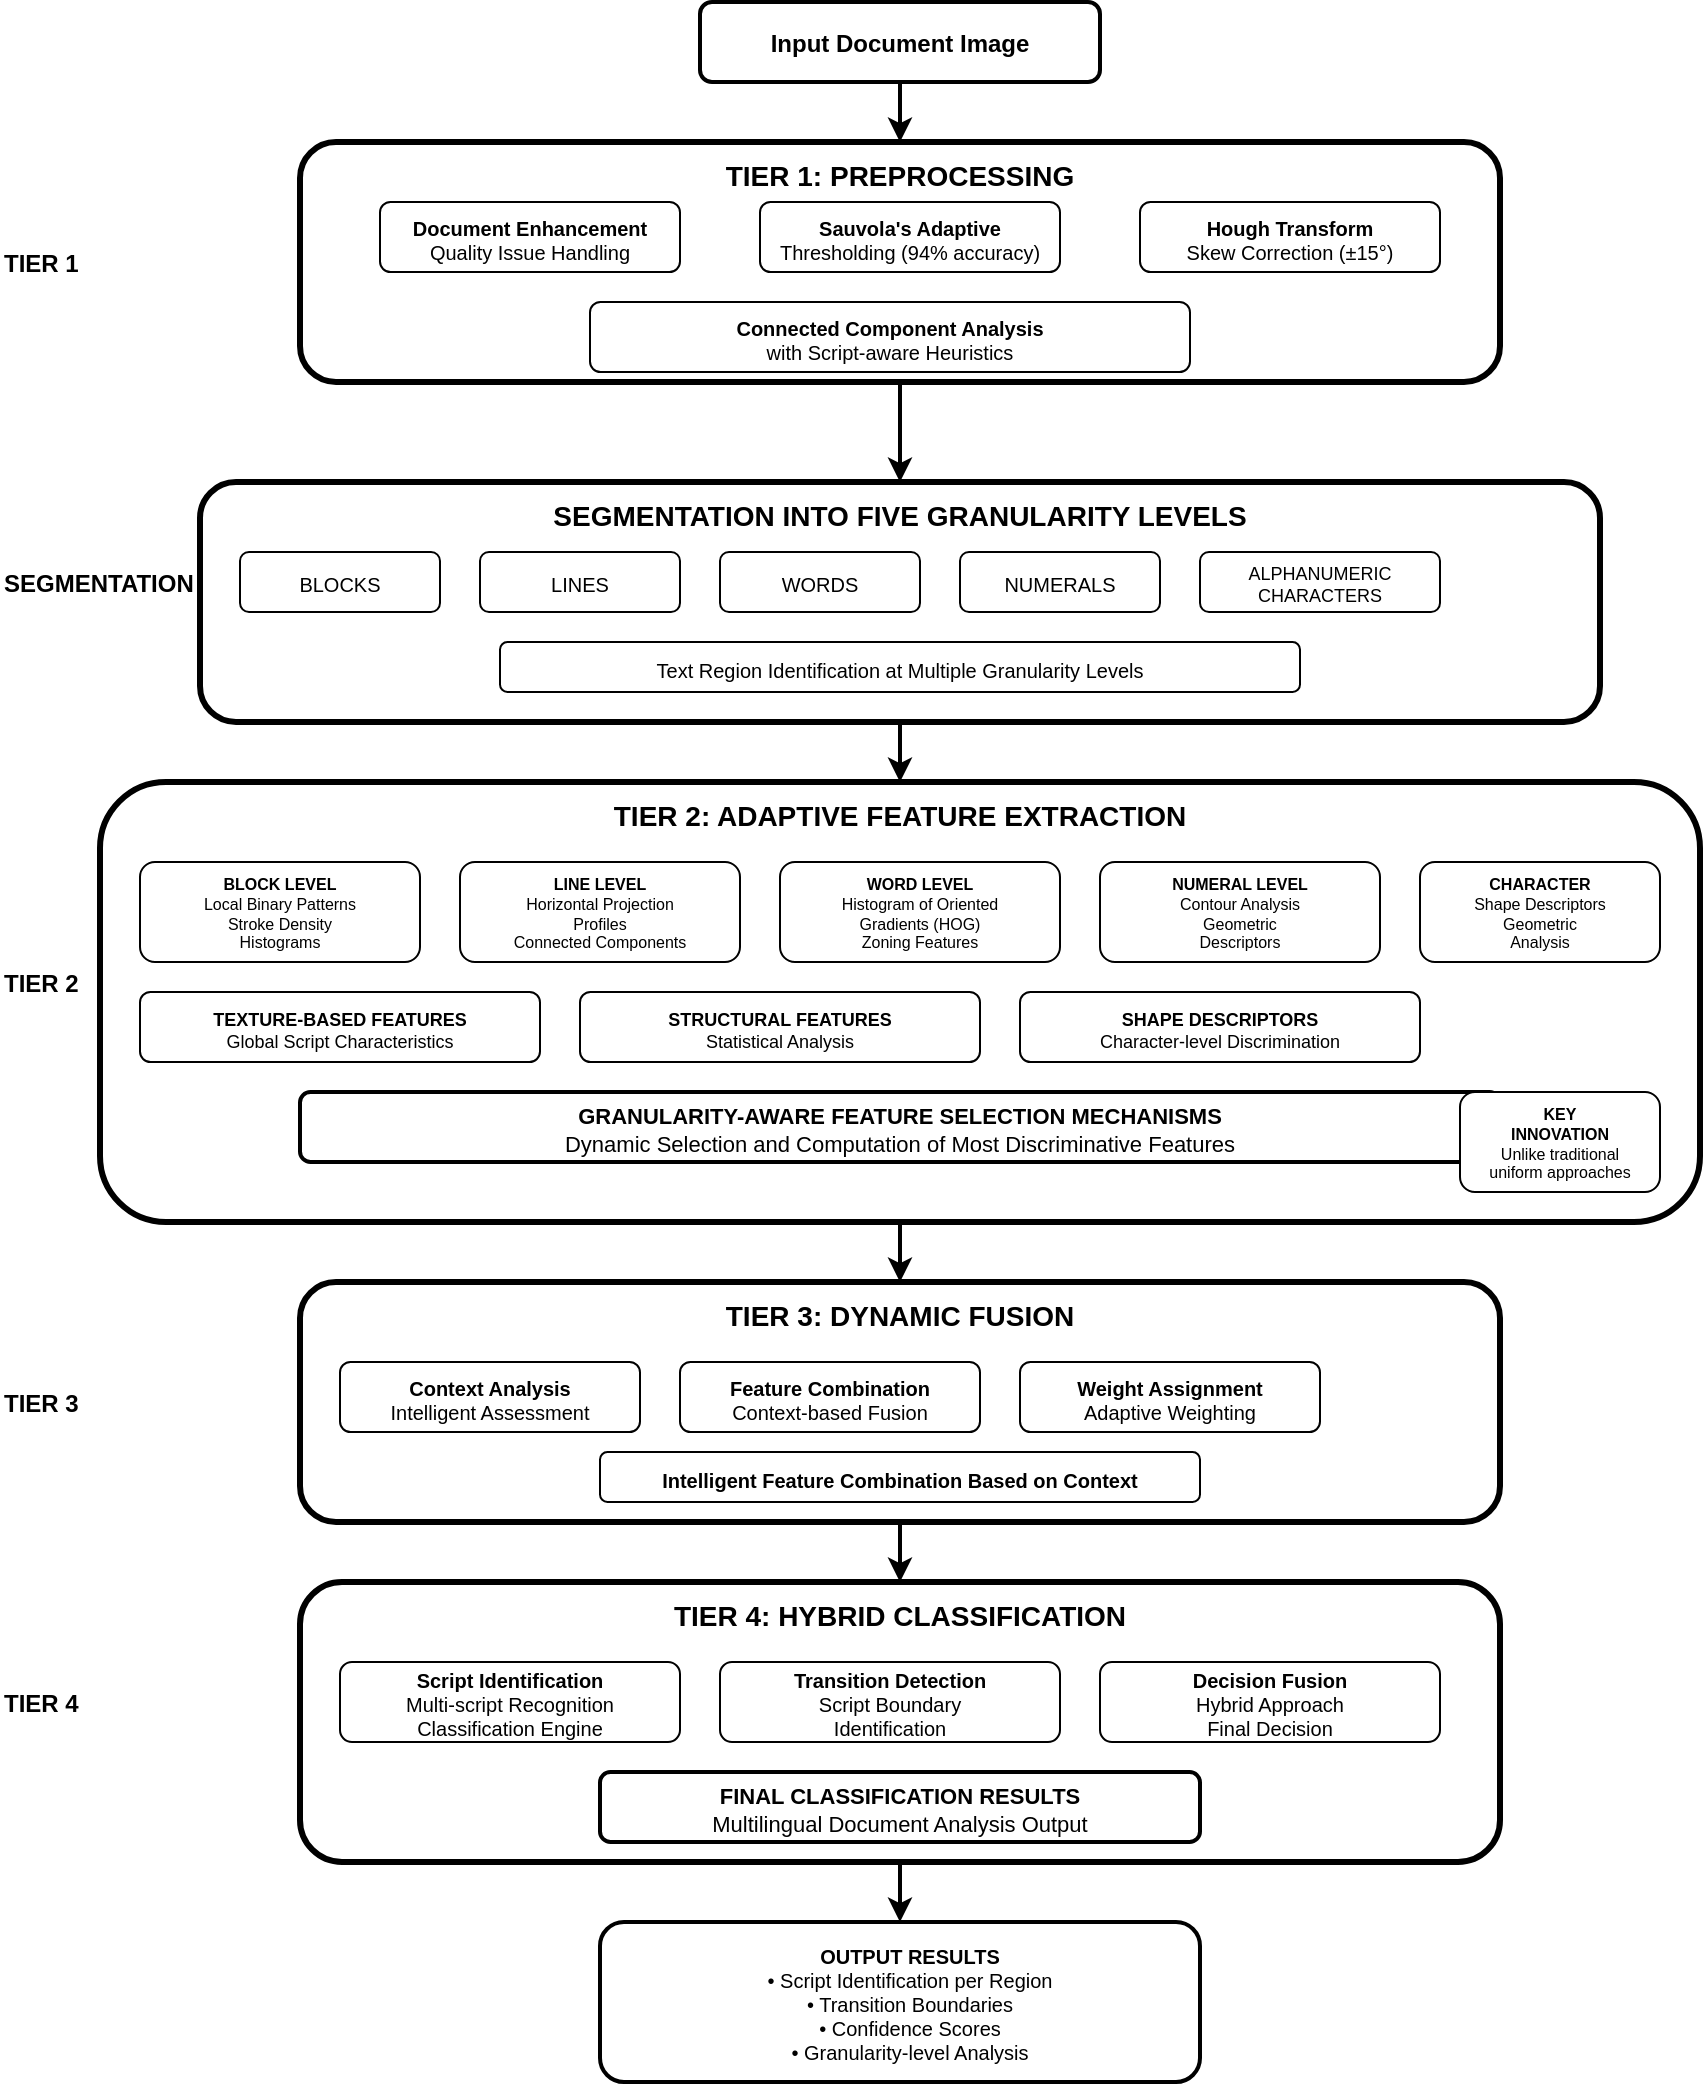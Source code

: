 <mxfile version="28.2.0">
  <diagram name="MSAFF Framework" id="msaff-complete-architecture">
    <mxGraphModel dx="994" dy="540" grid="1" gridSize="10" guides="1" tooltips="1" connect="1" arrows="1" fold="1" page="1" pageScale="1" pageWidth="1000" pageHeight="1400" math="0" shadow="0">
      <root>
        <mxCell id="0" />
        <mxCell id="1" parent="0" />
        <mxCell id="input" value="Input Document Image" style="rounded=1;whiteSpace=wrap;html=1;strokeWidth=2;fontStyle=1;fontSize=12;spacingTop=2;" parent="1" vertex="1">
          <mxGeometry x="400" y="50" width="200" height="40" as="geometry" />
        </mxCell>
        <mxCell id="arrow1" style="edgeStyle=orthogonalEdgeStyle;rounded=0;orthogonalLoop=1;jettySize=auto;html=1;strokeWidth=2;spacingTop=2;" parent="1" source="input" target="tier1" edge="1">
          <mxGeometry relative="1" as="geometry" />
        </mxCell>
        <mxCell id="tier1" value="TIER 1: PREPROCESSING" style="rounded=1;whiteSpace=wrap;html=1;strokeWidth=3;verticalAlign=top;spacingTop=2;imageAspect=0;fontSize=14;fontStyle=1" parent="1" vertex="1">
          <mxGeometry x="200" y="120" width="600" height="120" as="geometry" />
        </mxCell>
        <mxCell id="doc-enhance" value="&lt;b&gt;Document Enhancement&lt;/b&gt;&lt;br&gt;Quality Issue Handling" style="rounded=1;whiteSpace=wrap;html=1;fontSize=10;spacingTop=2;" parent="1" vertex="1">
          <mxGeometry x="240" y="150" width="150" height="35" as="geometry" />
        </mxCell>
        <mxCell id="binarization" value="&lt;b&gt;Sauvola&#39;s Adaptive&lt;/b&gt;&lt;br&gt;Thresholding (94% accuracy)" style="rounded=1;whiteSpace=wrap;html=1;fontSize=10;spacingTop=2;" parent="1" vertex="1">
          <mxGeometry x="430" y="150" width="150" height="35" as="geometry" />
        </mxCell>
        <mxCell id="skew" value="&lt;b&gt;Hough Transform&lt;/b&gt;&lt;br&gt;Skew Correction (±15°)" style="rounded=1;whiteSpace=wrap;html=1;fontSize=10;spacingTop=2;" parent="1" vertex="1">
          <mxGeometry x="620" y="150" width="150" height="35" as="geometry" />
        </mxCell>
        <mxCell id="seg-engine" value="&lt;b&gt;Connected Component Analysis&lt;/b&gt;&lt;br&gt;with Script-aware Heuristics" style="rounded=1;whiteSpace=wrap;html=1;fontSize=10;spacingTop=2;" parent="1" vertex="1">
          <mxGeometry x="345" y="200" width="300" height="35" as="geometry" />
        </mxCell>
        <mxCell id="arrow2" style="edgeStyle=orthogonalEdgeStyle;rounded=0;orthogonalLoop=1;jettySize=auto;html=1;strokeWidth=2;spacingTop=2;" parent="1" source="tier1" target="segmentation" edge="1">
          <mxGeometry relative="1" as="geometry" />
        </mxCell>
        <mxCell id="segmentation" value="SEGMENTATION INTO FIVE GRANULARITY LEVELS" style="rounded=1;whiteSpace=wrap;html=1;strokeWidth=3;verticalAlign=top;spacingTop=2;fontSize=14;fontStyle=1;spacingBottom=0;" parent="1" vertex="1">
          <mxGeometry x="150" y="290" width="700" height="120" as="geometry" />
        </mxCell>
        <mxCell id="blocks" value="BLOCKS" style="rounded=1;whiteSpace=wrap;html=1;fontSize=10;spacingTop=2;" parent="1" vertex="1">
          <mxGeometry x="170" y="325" width="100" height="30" as="geometry" />
        </mxCell>
        <mxCell id="lines" value="LINES" style="rounded=1;whiteSpace=wrap;html=1;fontSize=10;spacingTop=2;" parent="1" vertex="1">
          <mxGeometry x="290" y="325" width="100" height="30" as="geometry" />
        </mxCell>
        <mxCell id="words" value="WORDS" style="rounded=1;whiteSpace=wrap;html=1;fontSize=10;spacingTop=2;" parent="1" vertex="1">
          <mxGeometry x="410" y="325" width="100" height="30" as="geometry" />
        </mxCell>
        <mxCell id="numerals" value="NUMERALS" style="rounded=1;whiteSpace=wrap;html=1;fontSize=10;spacingTop=2;" parent="1" vertex="1">
          <mxGeometry x="530" y="325" width="100" height="30" as="geometry" />
        </mxCell>
        <mxCell id="alphanumeric" value="ALPHANUMERIC&lt;br&gt;CHARACTERS" style="rounded=1;whiteSpace=wrap;html=1;fontSize=9;spacingTop=2;" parent="1" vertex="1">
          <mxGeometry x="650" y="325" width="120" height="30" as="geometry" />
        </mxCell>
        <mxCell id="text-region" value="Text Region Identification at Multiple Granularity Levels" style="rounded=1;whiteSpace=wrap;html=1;fontSize=10;spacingTop=2;" parent="1" vertex="1">
          <mxGeometry x="300" y="370" width="400" height="25" as="geometry" />
        </mxCell>
        <mxCell id="arrow3" style="edgeStyle=orthogonalEdgeStyle;rounded=0;orthogonalLoop=1;jettySize=auto;html=1;strokeWidth=2;spacingTop=2;" parent="1" source="segmentation" target="tier2" edge="1">
          <mxGeometry relative="1" as="geometry" />
        </mxCell>
        <mxCell id="tier2" value="TIER 2: ADAPTIVE FEATURE EXTRACTION" style="rounded=1;whiteSpace=wrap;html=1;strokeWidth=3;fontSize=14;fontStyle=1;verticalAlign=top;spacingTop=2;" parent="1" vertex="1">
          <mxGeometry x="100" y="440" width="800" height="220" as="geometry" />
        </mxCell>
        <mxCell id="block-features" value="&lt;b&gt;BLOCK LEVEL&lt;/b&gt;&lt;br&gt;Local Binary Patterns&lt;br&gt;Stroke Density&lt;br&gt;Histograms" style="rounded=1;whiteSpace=wrap;html=1;fontSize=8;spacingTop=2;" parent="1" vertex="1">
          <mxGeometry x="120" y="480" width="140" height="50" as="geometry" />
        </mxCell>
        <mxCell id="line-features" value="&lt;b&gt;LINE LEVEL&lt;/b&gt;&lt;br&gt;Horizontal Projection&lt;br&gt;Profiles&lt;br&gt;Connected Components" style="rounded=1;whiteSpace=wrap;html=1;fontSize=8;spacingTop=2;" parent="1" vertex="1">
          <mxGeometry x="280" y="480" width="140" height="50" as="geometry" />
        </mxCell>
        <mxCell id="word-features" value="&lt;b&gt;WORD LEVEL&lt;/b&gt;&lt;br&gt;Histogram of Oriented&lt;br&gt;Gradients (HOG)&lt;br&gt;Zoning Features" style="rounded=1;whiteSpace=wrap;html=1;fontSize=8;spacingTop=2;" parent="1" vertex="1">
          <mxGeometry x="440" y="480" width="140" height="50" as="geometry" />
        </mxCell>
        <mxCell id="numeral-features" value="&lt;b&gt;NUMERAL LEVEL&lt;/b&gt;&lt;br&gt;Contour Analysis&lt;br&gt;Geometric&lt;br&gt;Descriptors" style="rounded=1;whiteSpace=wrap;html=1;fontSize=8;spacingTop=2;" parent="1" vertex="1">
          <mxGeometry x="600" y="480" width="140" height="50" as="geometry" />
        </mxCell>
        <mxCell id="char-features" value="&lt;b&gt;CHARACTER&lt;/b&gt;&lt;br&gt;Shape Descriptors&lt;br&gt;Geometric&lt;br&gt;Analysis" style="rounded=1;whiteSpace=wrap;html=1;fontSize=8;spacingTop=2;" parent="1" vertex="1">
          <mxGeometry x="760" y="480" width="120" height="50" as="geometry" />
        </mxCell>
        <mxCell id="texture-features" value="&lt;b&gt;TEXTURE-BASED FEATURES&lt;/b&gt;&lt;br&gt;Global Script Characteristics" style="rounded=1;whiteSpace=wrap;html=1;fontSize=9;spacingTop=2;" parent="1" vertex="1">
          <mxGeometry x="120" y="545" width="200" height="35" as="geometry" />
        </mxCell>
        <mxCell id="structural-features" value="&lt;b&gt;STRUCTURAL FEATURES&lt;/b&gt;&lt;br&gt;Statistical Analysis" style="rounded=1;whiteSpace=wrap;html=1;fontSize=9;spacingTop=2;" parent="1" vertex="1">
          <mxGeometry x="340" y="545" width="200" height="35" as="geometry" />
        </mxCell>
        <mxCell id="shape-features" value="&lt;b&gt;SHAPE DESCRIPTORS&lt;/b&gt;&lt;br&gt;Character-level Discrimination" style="rounded=1;whiteSpace=wrap;html=1;fontSize=9;spacingTop=2;" parent="1" vertex="1">
          <mxGeometry x="560" y="545" width="200" height="35" as="geometry" />
        </mxCell>
        <mxCell id="gran-selection" value="&lt;b&gt;GRANULARITY-AWARE FEATURE SELECTION MECHANISMS&lt;/b&gt;&lt;br&gt;Dynamic Selection and Computation of Most Discriminative Features" style="rounded=1;whiteSpace=wrap;html=1;strokeWidth=2;fontSize=11;spacingTop=2;" parent="1" vertex="1">
          <mxGeometry x="200" y="595" width="600" height="35" as="geometry" />
        </mxCell>
        <mxCell id="innovation" value="&lt;b&gt;KEY&lt;br&gt;INNOVATION&lt;/b&gt;&lt;br&gt;Unlike traditional&lt;br&gt;uniform approaches" style="rounded=1;whiteSpace=wrap;html=1;strokeStyle=dashed;fontSize=8;spacingTop=2;" parent="1" vertex="1">
          <mxGeometry x="780" y="595" width="100" height="50" as="geometry" />
        </mxCell>
        <mxCell id="arrow4" style="edgeStyle=orthogonalEdgeStyle;rounded=0;orthogonalLoop=1;jettySize=auto;html=1;strokeWidth=2;spacingTop=2;" parent="1" source="tier2" target="tier3" edge="1">
          <mxGeometry relative="1" as="geometry" />
        </mxCell>
        <mxCell id="tier3" value="TIER 3: DYNAMIC FUSION" style="rounded=1;whiteSpace=wrap;html=1;strokeWidth=3;fontSize=14;fontStyle=1;verticalAlign=top;spacingTop=2;" parent="1" vertex="1">
          <mxGeometry x="200" y="690" width="600" height="120" as="geometry" />
        </mxCell>
        <mxCell id="context-analysis" value="&lt;b&gt;Context Analysis&lt;/b&gt;&lt;br&gt;Intelligent Assessment" style="rounded=1;whiteSpace=wrap;html=1;fontSize=10;spacingTop=2;" parent="1" vertex="1">
          <mxGeometry x="220" y="730" width="150" height="35" as="geometry" />
        </mxCell>
        <mxCell id="feature-combination" value="&lt;b&gt;Feature Combination&lt;/b&gt;&lt;br&gt;Context-based Fusion" style="rounded=1;whiteSpace=wrap;html=1;fontSize=10;spacingTop=2;" parent="1" vertex="1">
          <mxGeometry x="390" y="730" width="150" height="35" as="geometry" />
        </mxCell>
        <mxCell id="weight-assignment" value="&lt;b&gt;Weight Assignment&lt;/b&gt;&lt;br&gt;Adaptive Weighting" style="rounded=1;whiteSpace=wrap;html=1;fontSize=10;spacingTop=2;" parent="1" vertex="1">
          <mxGeometry x="560" y="730" width="150" height="35" as="geometry" />
        </mxCell>
        <mxCell id="intelligent-fusion" value="&lt;b&gt;Intelligent Feature Combination Based on Context&lt;/b&gt;" style="rounded=1;whiteSpace=wrap;html=1;fontSize=10;spacingTop=2;" parent="1" vertex="1">
          <mxGeometry x="350" y="775" width="300" height="25" as="geometry" />
        </mxCell>
        <mxCell id="arrow5" style="edgeStyle=orthogonalEdgeStyle;rounded=0;orthogonalLoop=1;jettySize=auto;html=1;strokeWidth=2;spacingTop=2;" parent="1" source="tier3" target="tier4" edge="1">
          <mxGeometry relative="1" as="geometry" />
        </mxCell>
        <mxCell id="tier4" value="TIER 4: HYBRID CLASSIFICATION" style="rounded=1;whiteSpace=wrap;html=1;strokeWidth=3;fontSize=14;fontStyle=1;verticalAlign=top;spacingTop=2;" parent="1" vertex="1">
          <mxGeometry x="200" y="840" width="600" height="140" as="geometry" />
        </mxCell>
        <mxCell id="script-id" value="&lt;b&gt;Script Identification&lt;/b&gt;&lt;br&gt;Multi-script Recognition&lt;br&gt;Classification Engine" style="rounded=1;whiteSpace=wrap;html=1;fontSize=10;spacingTop=2;" parent="1" vertex="1">
          <mxGeometry x="220" y="880" width="170" height="40" as="geometry" />
        </mxCell>
        <mxCell id="transition-detection" value="&lt;b&gt;Transition Detection&lt;/b&gt;&lt;br&gt;Script Boundary&lt;br&gt;Identification" style="rounded=1;whiteSpace=wrap;html=1;fontSize=10;spacingTop=2;" parent="1" vertex="1">
          <mxGeometry x="410" y="880" width="170" height="40" as="geometry" />
        </mxCell>
        <mxCell id="decision-fusion" value="&lt;b&gt;Decision Fusion&lt;/b&gt;&lt;br&gt;Hybrid Approach&lt;br&gt;Final Decision" style="rounded=1;whiteSpace=wrap;html=1;fontSize=10;spacingTop=2;" parent="1" vertex="1">
          <mxGeometry x="600" y="880" width="170" height="40" as="geometry" />
        </mxCell>
        <mxCell id="final-classification" value="&lt;b&gt;FINAL CLASSIFICATION RESULTS&lt;/b&gt;&lt;br&gt;Multilingual Document Analysis Output" style="rounded=1;whiteSpace=wrap;html=1;strokeWidth=2;fontSize=11;spacingTop=2;" parent="1" vertex="1">
          <mxGeometry x="350" y="935" width="300" height="35" as="geometry" />
        </mxCell>
        <mxCell id="arrow6" style="edgeStyle=orthogonalEdgeStyle;rounded=0;orthogonalLoop=1;jettySize=auto;html=1;strokeWidth=2;spacingTop=2;" parent="1" source="tier4" target="output" edge="1">
          <mxGeometry relative="1" as="geometry" />
        </mxCell>
        <mxCell id="output" value="&lt;b&gt;OUTPUT RESULTS&lt;/b&gt;&lt;br&gt;• Script Identification per Region&lt;br&gt;• Transition Boundaries&lt;br&gt;• Confidence Scores&lt;br&gt;• Granularity-level Analysis" style="rounded=1;whiteSpace=wrap;html=1;strokeWidth=2;fontSize=10;align=center;spacingLeft=10;spacingTop=2;" parent="1" vertex="1">
          <mxGeometry x="350" y="1010" width="300" height="80" as="geometry" />
        </mxCell>
        <mxCell id="tier1-label" value="TIER 1" style="text;html=1;strokeColor=none;fillColor=none;align=left;verticalAlign=middle;whiteSpace=wrap;rounded=0;fontSize=12;fontStyle=1;spacingTop=2;" parent="1" vertex="1">
          <mxGeometry x="50" y="170" width="80" height="20" as="geometry" />
        </mxCell>
        <mxCell id="seg-label" value="SEGMENTATION" style="text;html=1;strokeColor=none;fillColor=none;align=left;verticalAlign=middle;whiteSpace=wrap;rounded=0;fontSize=12;fontStyle=1;spacingTop=2;" parent="1" vertex="1">
          <mxGeometry x="50" y="330" width="120" height="20" as="geometry" />
        </mxCell>
        <mxCell id="tier2-label" value="TIER 2" style="text;html=1;strokeColor=none;fillColor=none;align=left;verticalAlign=middle;whiteSpace=wrap;rounded=0;fontSize=12;fontStyle=1;spacingTop=2;" parent="1" vertex="1">
          <mxGeometry x="50" y="530" width="80" height="20" as="geometry" />
        </mxCell>
        <mxCell id="tier3-label" value="TIER 3" style="text;html=1;strokeColor=none;fillColor=none;align=left;verticalAlign=middle;whiteSpace=wrap;rounded=0;fontSize=12;fontStyle=1;spacingTop=2;" parent="1" vertex="1">
          <mxGeometry x="50" y="740" width="80" height="20" as="geometry" />
        </mxCell>
        <mxCell id="tier4-label" value="TIER 4" style="text;html=1;strokeColor=none;fillColor=none;align=left;verticalAlign=middle;whiteSpace=wrap;rounded=0;fontSize=12;fontStyle=1;spacingTop=2;" parent="1" vertex="1">
          <mxGeometry x="50" y="890" width="80" height="20" as="geometry" />
        </mxCell>
      </root>
    </mxGraphModel>
  </diagram>
</mxfile>
